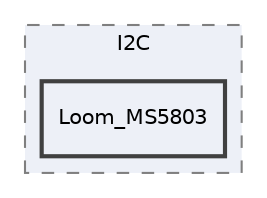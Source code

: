 digraph "src/Sensors/I2C/Loom_MS5803"
{
 // LATEX_PDF_SIZE
  edge [fontname="Helvetica",fontsize="10",labelfontname="Helvetica",labelfontsize="10"];
  node [fontname="Helvetica",fontsize="10",shape=record];
  compound=true
  subgraph clusterdir_abc44327bd9a62eb36f446d48ca760f8 {
    graph [ bgcolor="#edf0f7", pencolor="grey50", style="filled,dashed,", label="I2C", fontname="Helvetica", fontsize="10", URL="dir_abc44327bd9a62eb36f446d48ca760f8.html"]
  dir_5f5e7d00ffadbb48997a63af8fb6a0ce [shape=box, label="Loom_MS5803", style="filled,bold,", fillcolor="#edf0f7", color="grey25", URL="dir_5f5e7d00ffadbb48997a63af8fb6a0ce.html"];
  }
}
